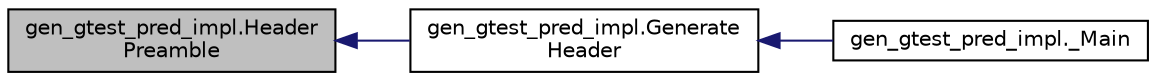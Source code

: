 digraph "gen_gtest_pred_impl.HeaderPreamble"
{
  edge [fontname="Helvetica",fontsize="10",labelfontname="Helvetica",labelfontsize="10"];
  node [fontname="Helvetica",fontsize="10",shape=record];
  rankdir="LR";
  Node54 [label="gen_gtest_pred_impl.Header\lPreamble",height=0.2,width=0.4,color="black", fillcolor="grey75", style="filled", fontcolor="black"];
  Node54 -> Node55 [dir="back",color="midnightblue",fontsize="10",style="solid",fontname="Helvetica"];
  Node55 [label="gen_gtest_pred_impl.Generate\lHeader",height=0.2,width=0.4,color="black", fillcolor="white", style="filled",URL="$d0/db7/namespacegen__gtest__pred__impl.html#a6f3039a82a5283846fb272f8a3af6743"];
  Node55 -> Node56 [dir="back",color="midnightblue",fontsize="10",style="solid",fontname="Helvetica"];
  Node56 [label="gen_gtest_pred_impl._Main",height=0.2,width=0.4,color="black", fillcolor="white", style="filled",URL="$d0/db7/namespacegen__gtest__pred__impl.html#a50dd74615a1507ce657c8fa24d7c161e"];
}
